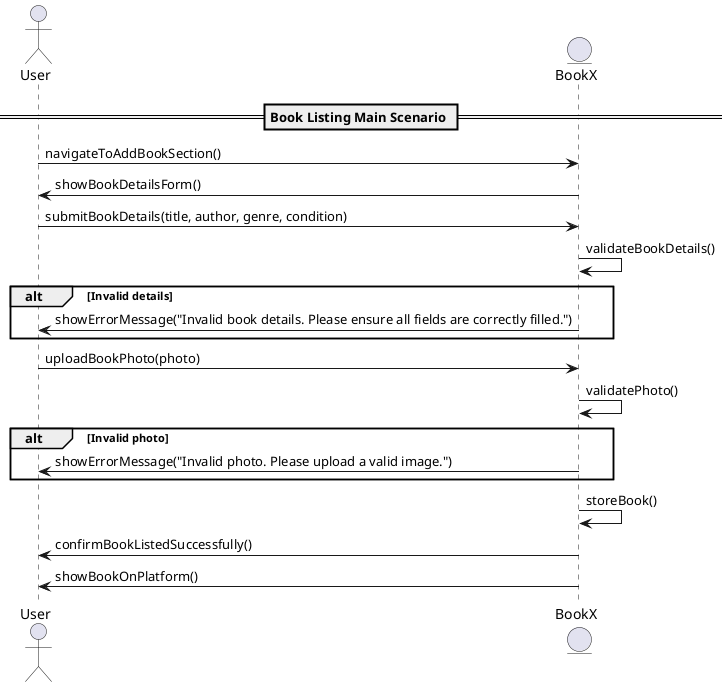 @startuml

actor User
entity "BookX" as System

== Book Listing Main Scenario ==

User -> System: navigateToAddBookSection()
System -> User: showBookDetailsForm()

User -> System: submitBookDetails(title, author, genre, condition)
System -> System: validateBookDetails()

alt Invalid details
    System -> User: showErrorMessage("Invalid book details. Please ensure all fields are correctly filled.")
end

User -> System: uploadBookPhoto(photo)
System -> System: validatePhoto()

alt Invalid photo
    System -> User: showErrorMessage("Invalid photo. Please upload a valid image.")
end

System -> System: storeBook()
System -> User: confirmBookListedSuccessfully()

System -> User: showBookOnPlatform()

@enduml